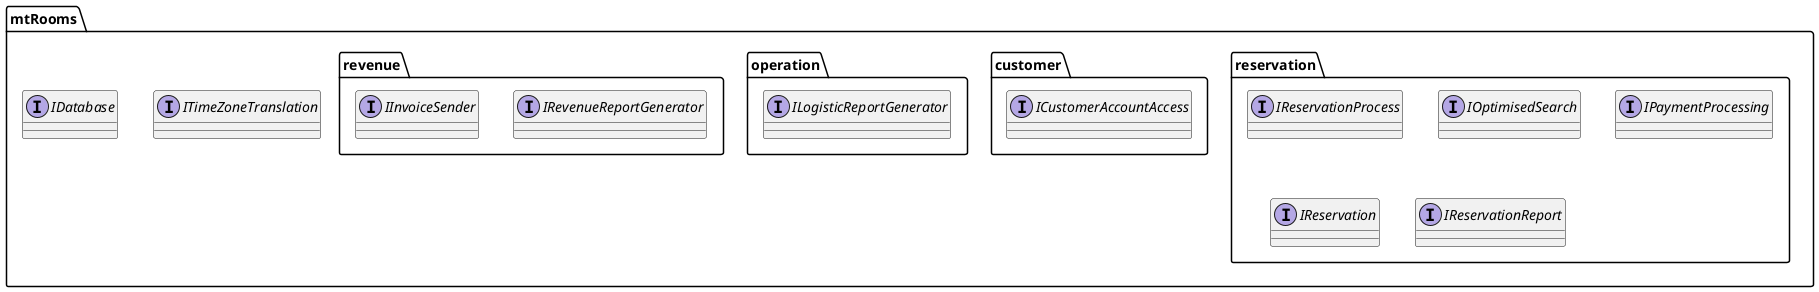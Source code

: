 @startuml

package mtRooms {
    package "reservation" {
        interface IReservationProcess
        interface IOptimisedSearch
        interface IPaymentProcessing
        interface IReservation
        interface IReservationReport
    }

    package "customer" {
        interface ICustomerAccountAccess
    }

    package "operation" {
        interface ILogisticReportGenerator
    }

    package "revenue" {
        interface IRevenueReportGenerator
        interface IInvoiceSender
    }

    interface ITimeZoneTranslation
    interface IDatabase
}

@enduml